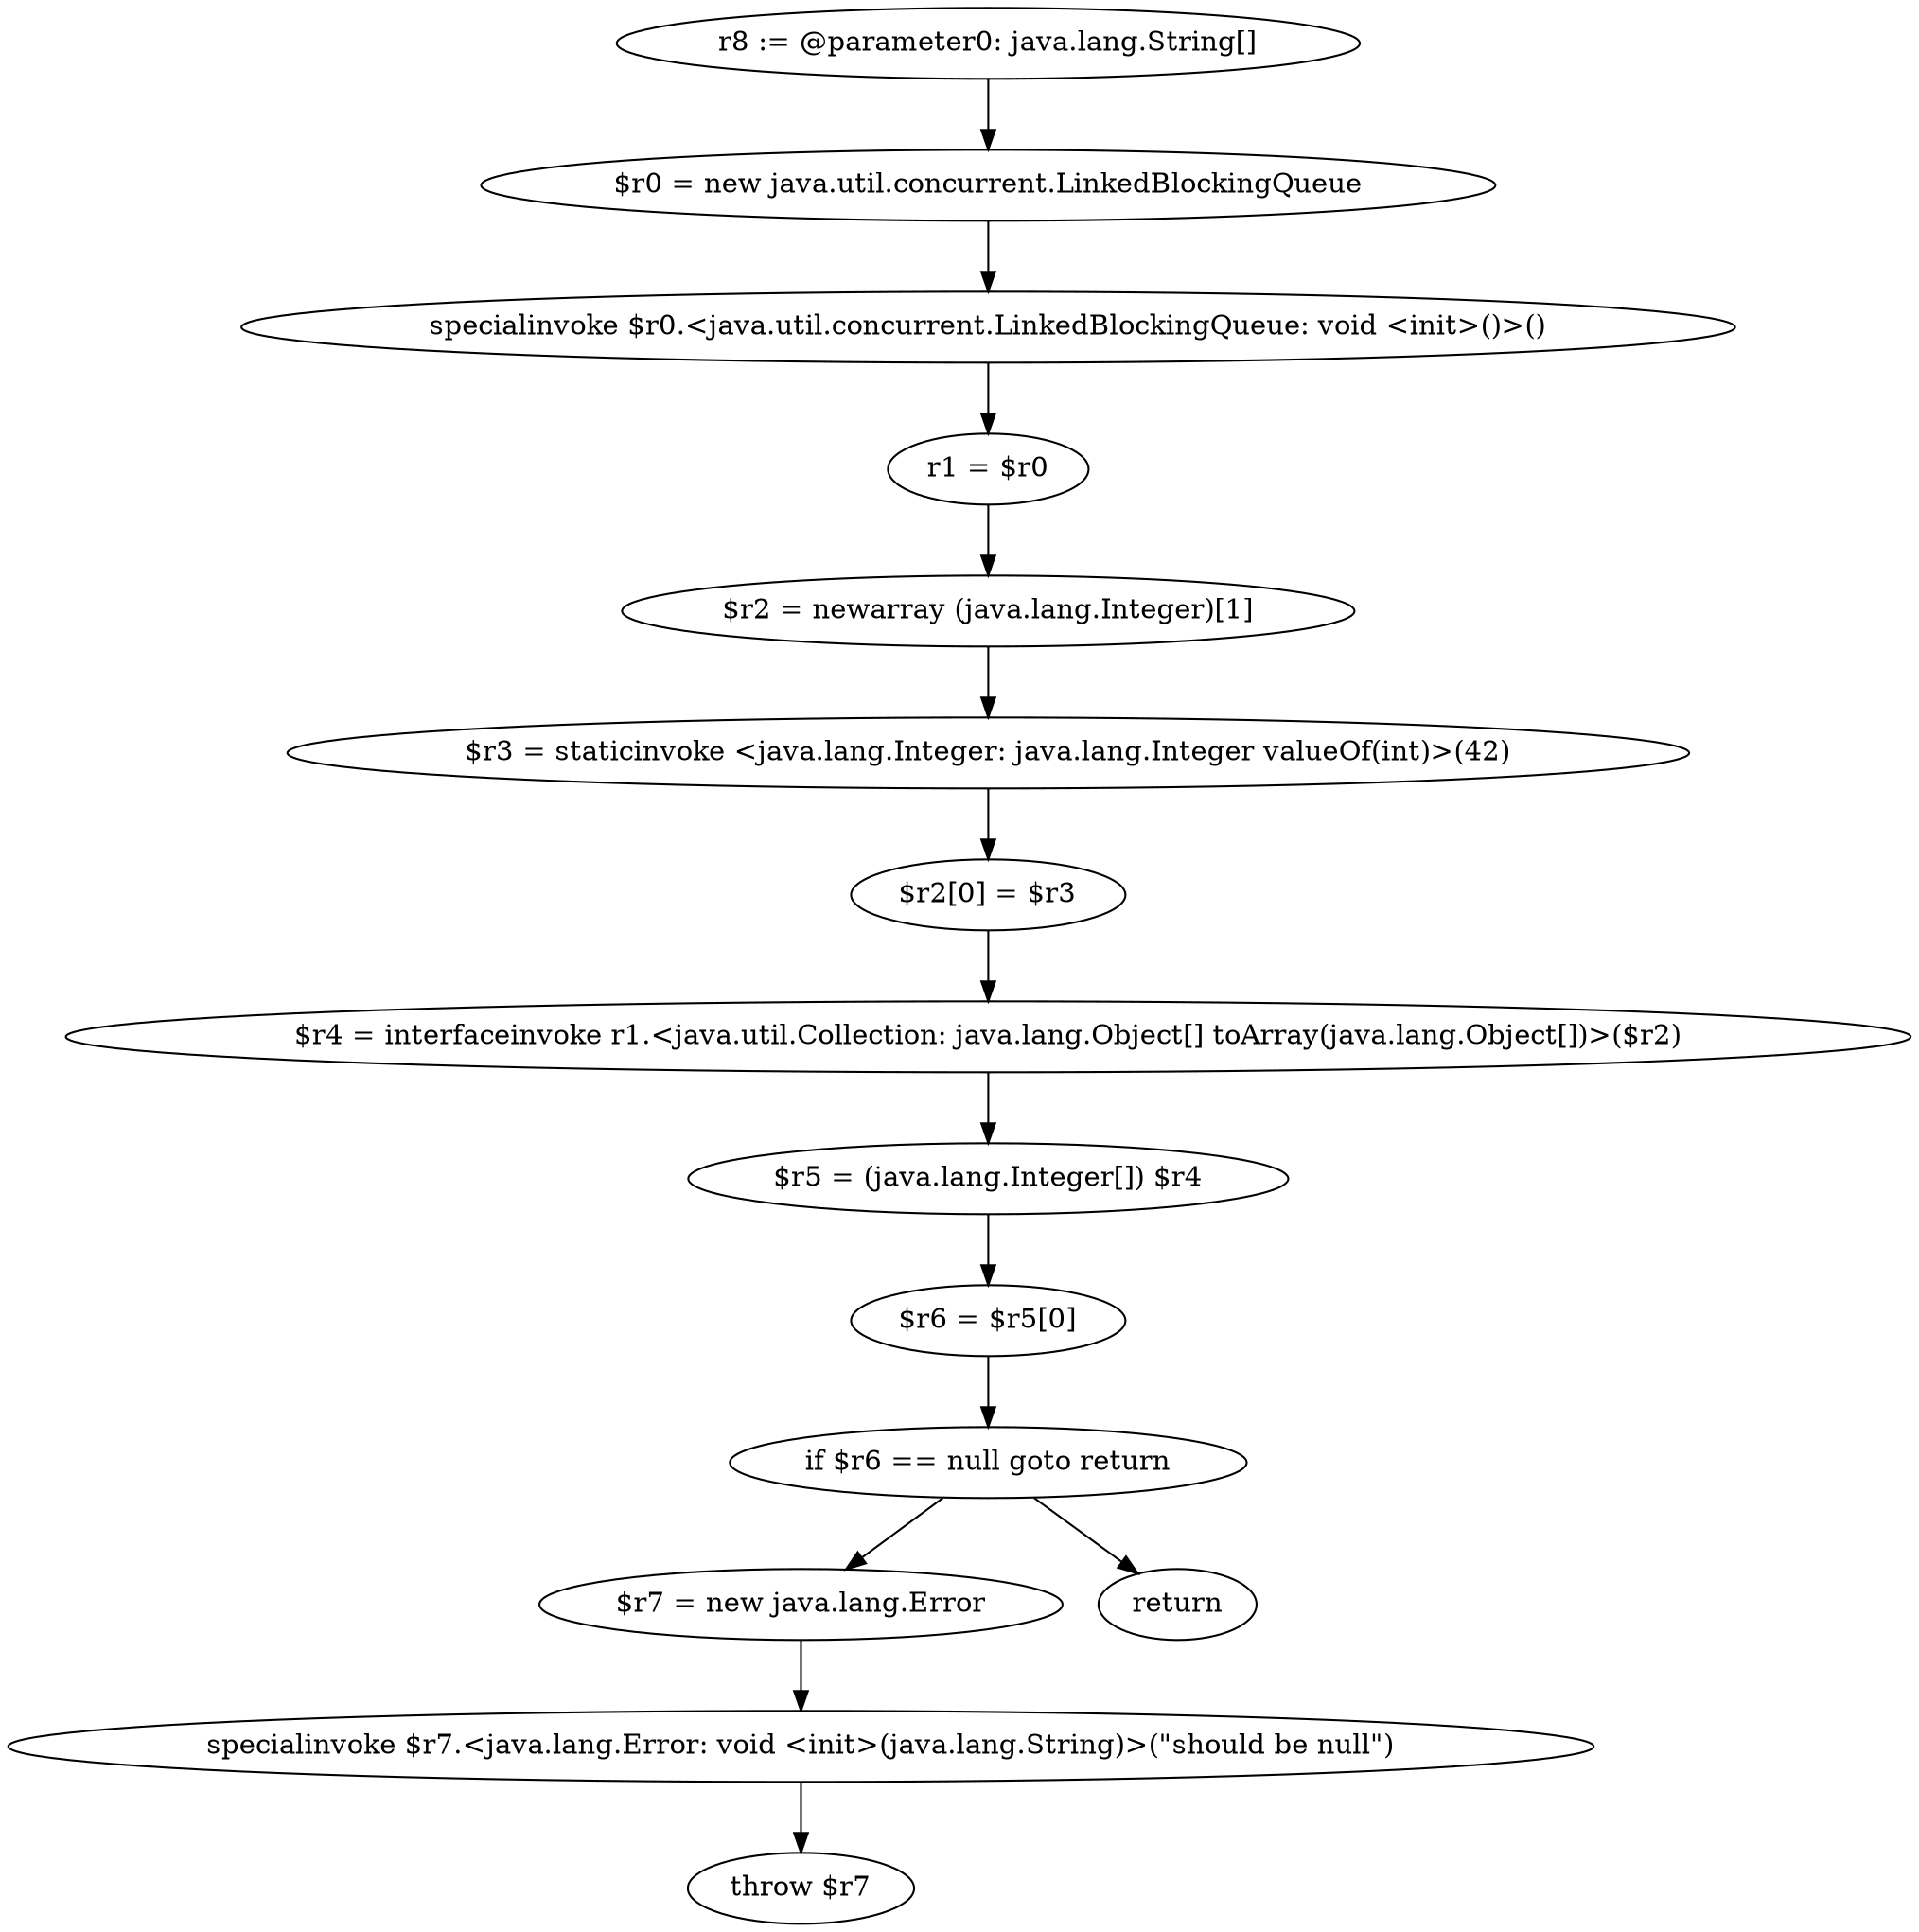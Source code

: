 digraph "unitGraph" {
    "r8 := @parameter0: java.lang.String[]"
    "$r0 = new java.util.concurrent.LinkedBlockingQueue"
    "specialinvoke $r0.<java.util.concurrent.LinkedBlockingQueue: void <init>()>()"
    "r1 = $r0"
    "$r2 = newarray (java.lang.Integer)[1]"
    "$r3 = staticinvoke <java.lang.Integer: java.lang.Integer valueOf(int)>(42)"
    "$r2[0] = $r3"
    "$r4 = interfaceinvoke r1.<java.util.Collection: java.lang.Object[] toArray(java.lang.Object[])>($r2)"
    "$r5 = (java.lang.Integer[]) $r4"
    "$r6 = $r5[0]"
    "if $r6 == null goto return"
    "$r7 = new java.lang.Error"
    "specialinvoke $r7.<java.lang.Error: void <init>(java.lang.String)>(\"should be null\")"
    "throw $r7"
    "return"
    "r8 := @parameter0: java.lang.String[]"->"$r0 = new java.util.concurrent.LinkedBlockingQueue";
    "$r0 = new java.util.concurrent.LinkedBlockingQueue"->"specialinvoke $r0.<java.util.concurrent.LinkedBlockingQueue: void <init>()>()";
    "specialinvoke $r0.<java.util.concurrent.LinkedBlockingQueue: void <init>()>()"->"r1 = $r0";
    "r1 = $r0"->"$r2 = newarray (java.lang.Integer)[1]";
    "$r2 = newarray (java.lang.Integer)[1]"->"$r3 = staticinvoke <java.lang.Integer: java.lang.Integer valueOf(int)>(42)";
    "$r3 = staticinvoke <java.lang.Integer: java.lang.Integer valueOf(int)>(42)"->"$r2[0] = $r3";
    "$r2[0] = $r3"->"$r4 = interfaceinvoke r1.<java.util.Collection: java.lang.Object[] toArray(java.lang.Object[])>($r2)";
    "$r4 = interfaceinvoke r1.<java.util.Collection: java.lang.Object[] toArray(java.lang.Object[])>($r2)"->"$r5 = (java.lang.Integer[]) $r4";
    "$r5 = (java.lang.Integer[]) $r4"->"$r6 = $r5[0]";
    "$r6 = $r5[0]"->"if $r6 == null goto return";
    "if $r6 == null goto return"->"$r7 = new java.lang.Error";
    "if $r6 == null goto return"->"return";
    "$r7 = new java.lang.Error"->"specialinvoke $r7.<java.lang.Error: void <init>(java.lang.String)>(\"should be null\")";
    "specialinvoke $r7.<java.lang.Error: void <init>(java.lang.String)>(\"should be null\")"->"throw $r7";
}
